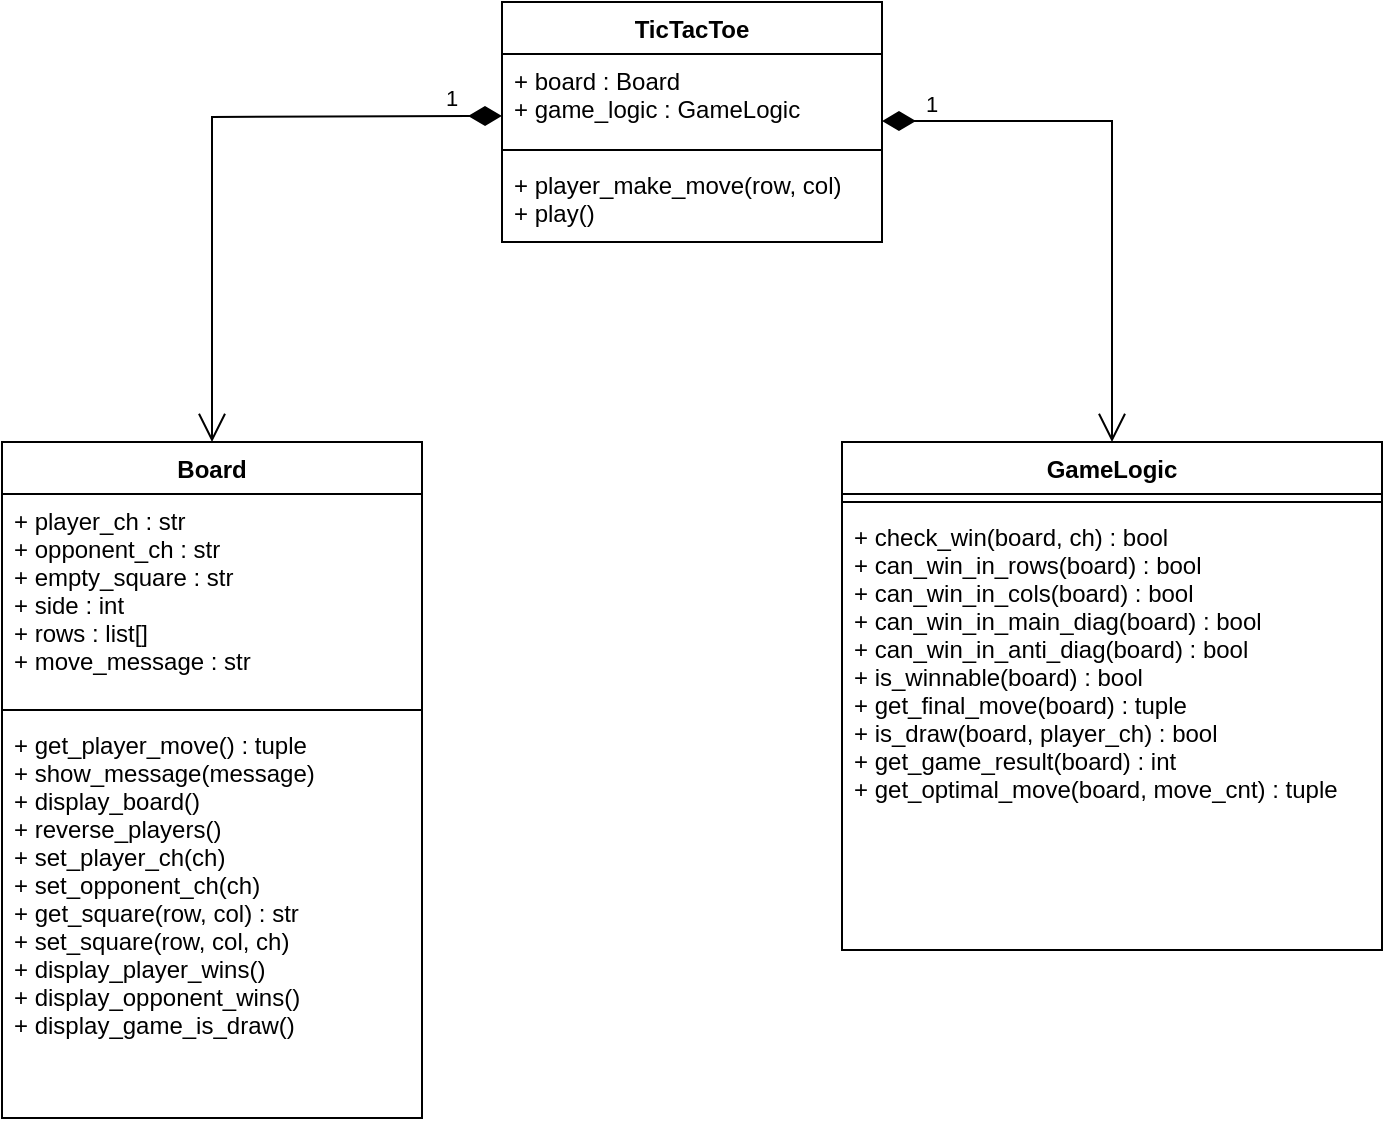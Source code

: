 <mxfile version="17.2.4" type="github">
  <diagram id="HBwxSXEpBMIWdHwHoesp" name="Page-1">
    <mxGraphModel dx="1422" dy="754" grid="1" gridSize="10" guides="1" tooltips="1" connect="1" arrows="1" fold="1" page="1" pageScale="1" pageWidth="850" pageHeight="1100" math="0" shadow="0">
      <root>
        <mxCell id="0" />
        <mxCell id="1" parent="0" />
        <mxCell id="Zu0hH1OLRelk3WRmw929-1" value="Board" style="swimlane;fontStyle=1;align=center;verticalAlign=top;childLayout=stackLayout;horizontal=1;startSize=26;horizontalStack=0;resizeParent=1;resizeParentMax=0;resizeLast=0;collapsible=1;marginBottom=0;" parent="1" vertex="1">
          <mxGeometry x="60" y="230" width="210" height="338" as="geometry" />
        </mxCell>
        <mxCell id="Zu0hH1OLRelk3WRmw929-2" value="+ player_ch : str&#xa;+ opponent_ch : str&#xa;+ empty_square : str&#xa;+ side : int&#xa;+ rows : list[]&#xa;+ move_message : str" style="text;strokeColor=none;fillColor=none;align=left;verticalAlign=top;spacingLeft=4;spacingRight=4;overflow=hidden;rotatable=0;points=[[0,0.5],[1,0.5]];portConstraint=eastwest;" parent="Zu0hH1OLRelk3WRmw929-1" vertex="1">
          <mxGeometry y="26" width="210" height="104" as="geometry" />
        </mxCell>
        <mxCell id="Zu0hH1OLRelk3WRmw929-3" value="" style="line;strokeWidth=1;fillColor=none;align=left;verticalAlign=middle;spacingTop=-1;spacingLeft=3;spacingRight=3;rotatable=0;labelPosition=right;points=[];portConstraint=eastwest;" parent="Zu0hH1OLRelk3WRmw929-1" vertex="1">
          <mxGeometry y="130" width="210" height="8" as="geometry" />
        </mxCell>
        <mxCell id="Zu0hH1OLRelk3WRmw929-4" value="+ get_player_move() : tuple&#xa;+ show_message(message)&#xa;+ display_board()&#xa;+ reverse_players()&#xa;+ set_player_ch(ch)&#xa;+ set_opponent_ch(ch)&#xa;+ get_square(row, col) : str&#xa;+ set_square(row, col, ch)&#xa;+ display_player_wins()&#xa;+ display_opponent_wins()&#xa;+ display_game_is_draw()" style="text;strokeColor=none;fillColor=none;align=left;verticalAlign=top;spacingLeft=4;spacingRight=4;overflow=hidden;rotatable=0;points=[[0,0.5],[1,0.5]];portConstraint=eastwest;" parent="Zu0hH1OLRelk3WRmw929-1" vertex="1">
          <mxGeometry y="138" width="210" height="200" as="geometry" />
        </mxCell>
        <mxCell id="Zu0hH1OLRelk3WRmw929-9" value="GameLogic" style="swimlane;fontStyle=1;align=center;verticalAlign=top;childLayout=stackLayout;horizontal=1;startSize=26;horizontalStack=0;resizeParent=1;resizeParentMax=0;resizeLast=0;collapsible=1;marginBottom=0;" parent="1" vertex="1">
          <mxGeometry x="480" y="230" width="270" height="254" as="geometry" />
        </mxCell>
        <mxCell id="Zu0hH1OLRelk3WRmw929-11" value="" style="line;strokeWidth=1;fillColor=none;align=left;verticalAlign=middle;spacingTop=-1;spacingLeft=3;spacingRight=3;rotatable=0;labelPosition=right;points=[];portConstraint=eastwest;" parent="Zu0hH1OLRelk3WRmw929-9" vertex="1">
          <mxGeometry y="26" width="270" height="8" as="geometry" />
        </mxCell>
        <mxCell id="Zu0hH1OLRelk3WRmw929-12" value="+ check_win(board, ch) : bool&#xa;+ can_win_in_rows(board) : bool&#xa;+ can_win_in_cols(board) : bool&#xa;+ can_win_in_main_diag(board) : bool&#xa;+ can_win_in_anti_diag(board) : bool&#xa;+ is_winnable(board) : bool&#xa;+ get_final_move(board) : tuple&#xa;+ is_draw(board, player_ch) : bool&#xa;+ get_game_result(board) : int&#xa;+ get_optimal_move(board, move_cnt) : tuple" style="text;strokeColor=none;fillColor=none;align=left;verticalAlign=top;spacingLeft=4;spacingRight=4;overflow=hidden;rotatable=0;points=[[0,0.5],[1,0.5]];portConstraint=eastwest;" parent="Zu0hH1OLRelk3WRmw929-9" vertex="1">
          <mxGeometry y="34" width="270" height="220" as="geometry" />
        </mxCell>
        <mxCell id="Zu0hH1OLRelk3WRmw929-13" value="TicTacToe" style="swimlane;fontStyle=1;align=center;verticalAlign=top;childLayout=stackLayout;horizontal=1;startSize=26;horizontalStack=0;resizeParent=1;resizeParentMax=0;resizeLast=0;collapsible=1;marginBottom=0;" parent="1" vertex="1">
          <mxGeometry x="310" y="10" width="190" height="120" as="geometry" />
        </mxCell>
        <mxCell id="Zu0hH1OLRelk3WRmw929-14" value="+ board : Board&#xa;+ game_logic : GameLogic" style="text;strokeColor=none;fillColor=none;align=left;verticalAlign=top;spacingLeft=4;spacingRight=4;overflow=hidden;rotatable=0;points=[[0,0.5],[1,0.5]];portConstraint=eastwest;" parent="Zu0hH1OLRelk3WRmw929-13" vertex="1">
          <mxGeometry y="26" width="190" height="44" as="geometry" />
        </mxCell>
        <mxCell id="Zu0hH1OLRelk3WRmw929-15" value="" style="line;strokeWidth=1;fillColor=none;align=left;verticalAlign=middle;spacingTop=-1;spacingLeft=3;spacingRight=3;rotatable=0;labelPosition=right;points=[];portConstraint=eastwest;" parent="Zu0hH1OLRelk3WRmw929-13" vertex="1">
          <mxGeometry y="70" width="190" height="8" as="geometry" />
        </mxCell>
        <mxCell id="Zu0hH1OLRelk3WRmw929-16" value="+ player_make_move(row, col)&#xa;+ play()" style="text;strokeColor=none;fillColor=none;align=left;verticalAlign=top;spacingLeft=4;spacingRight=4;overflow=hidden;rotatable=0;points=[[0,0.5],[1,0.5]];portConstraint=eastwest;" parent="Zu0hH1OLRelk3WRmw929-13" vertex="1">
          <mxGeometry y="78" width="190" height="42" as="geometry" />
        </mxCell>
        <mxCell id="IrmwQjajCKGuKOMtSg8P-2" value="1" style="endArrow=open;html=1;endSize=12;startArrow=diamondThin;startSize=14;startFill=1;edgeStyle=orthogonalEdgeStyle;align=left;verticalAlign=bottom;rounded=0;entryX=0.5;entryY=0;entryDx=0;entryDy=0;" parent="1" target="Zu0hH1OLRelk3WRmw929-9" edge="1">
          <mxGeometry x="-0.855" relative="1" as="geometry">
            <mxPoint x="500" y="69.5" as="sourcePoint" />
            <mxPoint x="660" y="70" as="targetPoint" />
            <Array as="points">
              <mxPoint x="615" y="70" />
            </Array>
            <mxPoint as="offset" />
          </mxGeometry>
        </mxCell>
        <mxCell id="IrmwQjajCKGuKOMtSg8P-3" value="1" style="endArrow=open;html=1;endSize=12;startArrow=diamondThin;startSize=14;startFill=1;edgeStyle=orthogonalEdgeStyle;align=left;verticalAlign=bottom;rounded=0;entryX=0.5;entryY=0;entryDx=0;entryDy=0;" parent="1" target="Zu0hH1OLRelk3WRmw929-1" edge="1">
          <mxGeometry x="-0.805" relative="1" as="geometry">
            <mxPoint x="310" y="67" as="sourcePoint" />
            <mxPoint x="250" y="100" as="targetPoint" />
            <mxPoint as="offset" />
          </mxGeometry>
        </mxCell>
      </root>
    </mxGraphModel>
  </diagram>
</mxfile>
